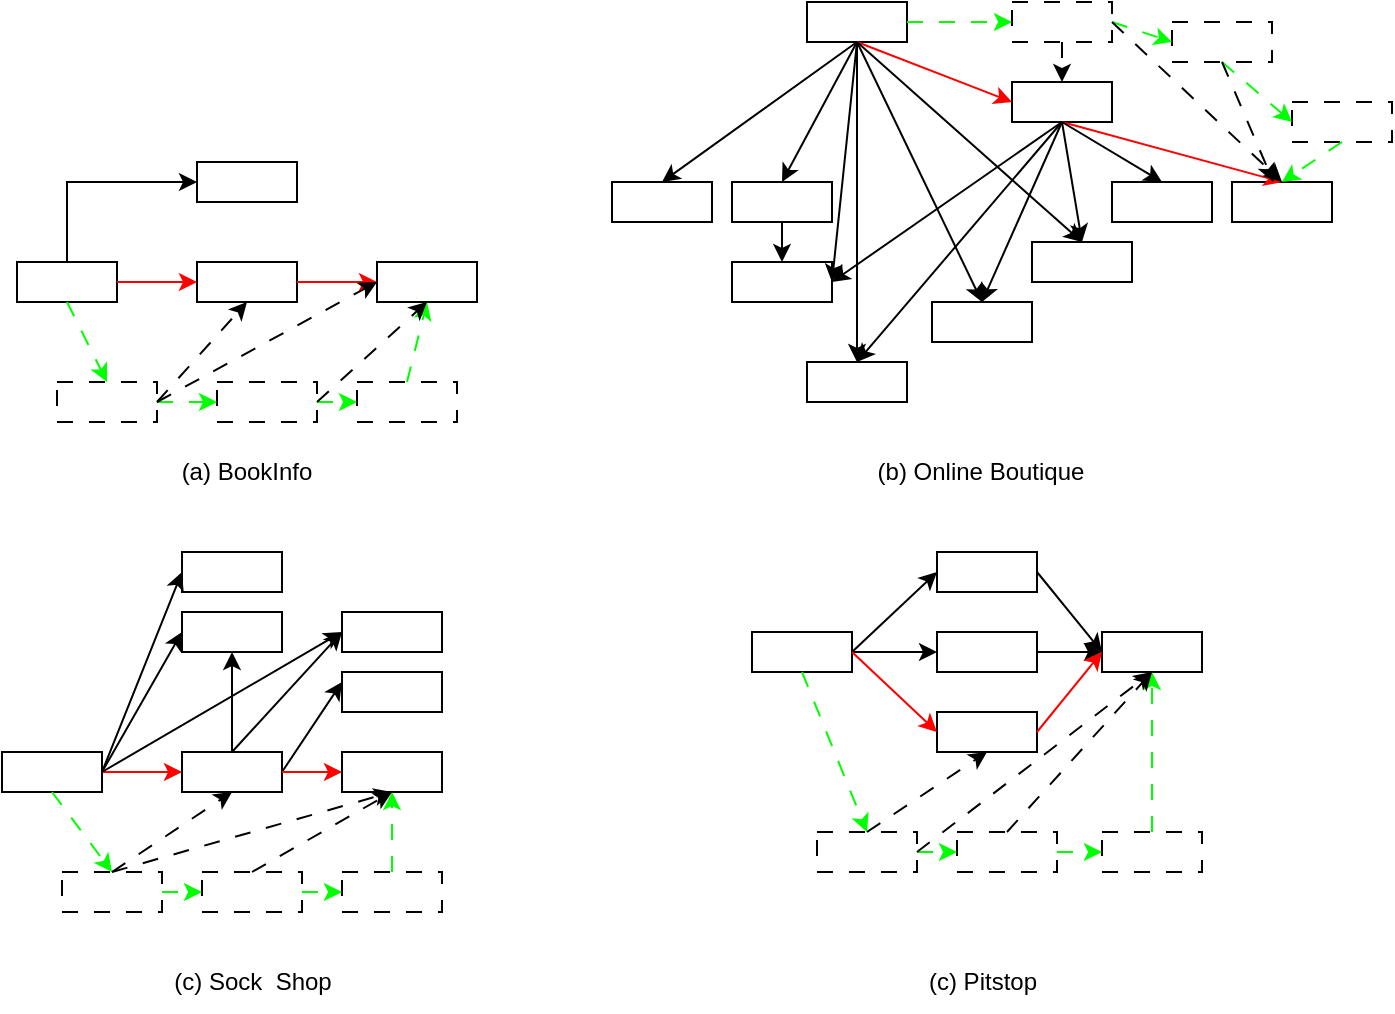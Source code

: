 <mxfile version="28.2.1">
  <diagram name="第 1 页" id="HuWlKfEmvCYeG1ViHDlC">
    <mxGraphModel dx="1426" dy="743" grid="1" gridSize="10" guides="1" tooltips="1" connect="1" arrows="1" fold="1" page="1" pageScale="1" pageWidth="827" pageHeight="1169" math="0" shadow="0">
      <root>
        <mxCell id="0" />
        <mxCell id="1" parent="0" />
        <mxCell id="BCycvucLQnsoWNMiEa99-8" style="edgeStyle=orthogonalEdgeStyle;rounded=0;orthogonalLoop=1;jettySize=auto;html=1;exitX=0.5;exitY=0;exitDx=0;exitDy=0;entryX=0;entryY=0.5;entryDx=0;entryDy=0;" parent="1" source="BCycvucLQnsoWNMiEa99-1" target="BCycvucLQnsoWNMiEa99-3" edge="1">
          <mxGeometry relative="1" as="geometry" />
        </mxCell>
        <mxCell id="BCycvucLQnsoWNMiEa99-1" value="" style="rounded=0;whiteSpace=wrap;html=1;" parent="1" vertex="1">
          <mxGeometry x="82.5" y="155" width="50" height="20" as="geometry" />
        </mxCell>
        <mxCell id="BCycvucLQnsoWNMiEa99-2" value="" style="rounded=0;whiteSpace=wrap;html=1;" parent="1" vertex="1">
          <mxGeometry x="172.5" y="155" width="50" height="20" as="geometry" />
        </mxCell>
        <mxCell id="BCycvucLQnsoWNMiEa99-3" value="" style="rounded=0;whiteSpace=wrap;html=1;" parent="1" vertex="1">
          <mxGeometry x="172.5" y="105" width="50" height="20" as="geometry" />
        </mxCell>
        <mxCell id="BCycvucLQnsoWNMiEa99-4" value="" style="rounded=0;whiteSpace=wrap;html=1;" parent="1" vertex="1">
          <mxGeometry x="262.5" y="155" width="50" height="20" as="geometry" />
        </mxCell>
        <mxCell id="BCycvucLQnsoWNMiEa99-5" value="" style="endArrow=classic;html=1;rounded=0;exitX=1;exitY=0.5;exitDx=0;exitDy=0;entryX=0;entryY=0.5;entryDx=0;entryDy=0;strokeColor=light-dark(#ff0000, #ededed);" parent="1" source="BCycvucLQnsoWNMiEa99-1" target="BCycvucLQnsoWNMiEa99-2" edge="1">
          <mxGeometry width="50" height="50" relative="1" as="geometry">
            <mxPoint x="392.5" y="425" as="sourcePoint" />
            <mxPoint x="442.5" y="375" as="targetPoint" />
          </mxGeometry>
        </mxCell>
        <mxCell id="BCycvucLQnsoWNMiEa99-7" value="" style="endArrow=classic;html=1;rounded=0;exitX=1;exitY=0.5;exitDx=0;exitDy=0;entryX=0;entryY=0.5;entryDx=0;entryDy=0;strokeColor=light-dark(#ff0000, #ededed);" parent="1" source="BCycvucLQnsoWNMiEa99-2" target="BCycvucLQnsoWNMiEa99-4" edge="1">
          <mxGeometry width="50" height="50" relative="1" as="geometry">
            <mxPoint x="312.5" y="305" as="sourcePoint" />
            <mxPoint x="352.5" y="305" as="targetPoint" />
          </mxGeometry>
        </mxCell>
        <mxCell id="BCycvucLQnsoWNMiEa99-9" value="" style="rounded=0;whiteSpace=wrap;html=1;dashed=1;dashPattern=8 8;" parent="1" vertex="1">
          <mxGeometry x="102.5" y="215" width="50" height="20" as="geometry" />
        </mxCell>
        <mxCell id="BCycvucLQnsoWNMiEa99-10" value="" style="rounded=0;whiteSpace=wrap;html=1;dashed=1;dashPattern=8 8;" parent="1" vertex="1">
          <mxGeometry x="182.5" y="215" width="50" height="20" as="geometry" />
        </mxCell>
        <mxCell id="BCycvucLQnsoWNMiEa99-11" value="" style="rounded=0;whiteSpace=wrap;html=1;dashed=1;dashPattern=8 8;" parent="1" vertex="1">
          <mxGeometry x="252.5" y="215" width="50" height="20" as="geometry" />
        </mxCell>
        <mxCell id="BCycvucLQnsoWNMiEa99-12" value="" style="endArrow=classic;html=1;rounded=0;exitX=0.5;exitY=1;exitDx=0;exitDy=0;entryX=0.5;entryY=0;entryDx=0;entryDy=0;dashed=1;dashPattern=8 8;strokeColor=light-dark(#00ff00, #ededed);" parent="1" source="BCycvucLQnsoWNMiEa99-1" target="BCycvucLQnsoWNMiEa99-9" edge="1">
          <mxGeometry width="50" height="50" relative="1" as="geometry">
            <mxPoint x="162.5" y="425" as="sourcePoint" />
            <mxPoint x="212.5" y="375" as="targetPoint" />
          </mxGeometry>
        </mxCell>
        <mxCell id="BCycvucLQnsoWNMiEa99-14" value="" style="endArrow=classic;html=1;rounded=0;exitX=1;exitY=0.5;exitDx=0;exitDy=0;entryX=0;entryY=0.5;entryDx=0;entryDy=0;dashed=1;dashPattern=8 8;strokeColor=light-dark(#00ff00, #ededed);" parent="1" source="BCycvucLQnsoWNMiEa99-9" target="BCycvucLQnsoWNMiEa99-10" edge="1">
          <mxGeometry width="50" height="50" relative="1" as="geometry">
            <mxPoint x="332.5" y="335" as="sourcePoint" />
            <mxPoint x="352.5" y="375" as="targetPoint" />
          </mxGeometry>
        </mxCell>
        <mxCell id="BCycvucLQnsoWNMiEa99-15" value="" style="endArrow=classic;html=1;rounded=0;exitX=1;exitY=0.5;exitDx=0;exitDy=0;entryX=0;entryY=0.5;entryDx=0;entryDy=0;dashed=1;dashPattern=8 8;strokeColor=light-dark(#00ff00, #ededed);" parent="1" source="BCycvucLQnsoWNMiEa99-10" target="BCycvucLQnsoWNMiEa99-11" edge="1">
          <mxGeometry width="50" height="50" relative="1" as="geometry">
            <mxPoint x="342.5" y="285" as="sourcePoint" />
            <mxPoint x="362.5" y="325" as="targetPoint" />
          </mxGeometry>
        </mxCell>
        <mxCell id="BCycvucLQnsoWNMiEa99-16" value="" style="endArrow=classic;html=1;rounded=0;exitX=0.5;exitY=0;exitDx=0;exitDy=0;entryX=0.5;entryY=1;entryDx=0;entryDy=0;dashed=1;dashPattern=8 8;strokeColor=light-dark(#00ff00, #ededed);" parent="1" source="BCycvucLQnsoWNMiEa99-11" target="BCycvucLQnsoWNMiEa99-4" edge="1">
          <mxGeometry width="50" height="50" relative="1" as="geometry">
            <mxPoint x="412.5" y="275" as="sourcePoint" />
            <mxPoint x="432.5" y="315" as="targetPoint" />
          </mxGeometry>
        </mxCell>
        <mxCell id="BCycvucLQnsoWNMiEa99-17" value="" style="endArrow=classic;html=1;rounded=0;exitX=1;exitY=0.5;exitDx=0;exitDy=0;entryX=0.5;entryY=1;entryDx=0;entryDy=0;dashed=1;dashPattern=8 8;" parent="1" source="BCycvucLQnsoWNMiEa99-9" target="BCycvucLQnsoWNMiEa99-2" edge="1">
          <mxGeometry width="50" height="50" relative="1" as="geometry">
            <mxPoint x="212.5" y="455" as="sourcePoint" />
            <mxPoint x="262.5" y="405" as="targetPoint" />
          </mxGeometry>
        </mxCell>
        <mxCell id="BCycvucLQnsoWNMiEa99-18" value="" style="endArrow=classic;html=1;rounded=0;exitX=1;exitY=0.5;exitDx=0;exitDy=0;entryX=0.5;entryY=1;entryDx=0;entryDy=0;dashed=1;dashPattern=8 8;" parent="1" source="BCycvucLQnsoWNMiEa99-10" target="BCycvucLQnsoWNMiEa99-4" edge="1">
          <mxGeometry width="50" height="50" relative="1" as="geometry">
            <mxPoint x="362.5" y="365" as="sourcePoint" />
            <mxPoint x="407.5" y="315" as="targetPoint" />
          </mxGeometry>
        </mxCell>
        <mxCell id="BCycvucLQnsoWNMiEa99-19" value="(a) BookInfo" style="text;html=1;align=center;verticalAlign=middle;whiteSpace=wrap;rounded=0;" parent="1" vertex="1">
          <mxGeometry x="160" y="245" width="75" height="30" as="geometry" />
        </mxCell>
        <mxCell id="BCycvucLQnsoWNMiEa99-38" value="" style="rounded=0;whiteSpace=wrap;html=1;" parent="1" vertex="1">
          <mxGeometry x="477.5" y="25" width="50" height="20" as="geometry" />
        </mxCell>
        <mxCell id="BCycvucLQnsoWNMiEa99-46" value="" style="rounded=0;whiteSpace=wrap;html=1;" parent="1" vertex="1">
          <mxGeometry x="580" y="65" width="50" height="20" as="geometry" />
        </mxCell>
        <mxCell id="BCycvucLQnsoWNMiEa99-47" value="" style="rounded=0;whiteSpace=wrap;html=1;" parent="1" vertex="1">
          <mxGeometry x="380" y="115" width="50" height="20" as="geometry" />
        </mxCell>
        <mxCell id="BCycvucLQnsoWNMiEa99-48" value="" style="rounded=0;whiteSpace=wrap;html=1;" parent="1" vertex="1">
          <mxGeometry x="440" y="115" width="50" height="20" as="geometry" />
        </mxCell>
        <mxCell id="BCycvucLQnsoWNMiEa99-49" value="" style="rounded=0;whiteSpace=wrap;html=1;" parent="1" vertex="1">
          <mxGeometry x="440" y="155" width="50" height="20" as="geometry" />
        </mxCell>
        <mxCell id="BCycvucLQnsoWNMiEa99-50" value="" style="rounded=0;whiteSpace=wrap;html=1;" parent="1" vertex="1">
          <mxGeometry x="477.5" y="205" width="50" height="20" as="geometry" />
        </mxCell>
        <mxCell id="BCycvucLQnsoWNMiEa99-51" value="" style="rounded=0;whiteSpace=wrap;html=1;" parent="1" vertex="1">
          <mxGeometry x="540" y="175" width="50" height="20" as="geometry" />
        </mxCell>
        <mxCell id="BCycvucLQnsoWNMiEa99-52" value="" style="rounded=0;whiteSpace=wrap;html=1;" parent="1" vertex="1">
          <mxGeometry x="590" y="145" width="50" height="20" as="geometry" />
        </mxCell>
        <mxCell id="BCycvucLQnsoWNMiEa99-53" value="" style="rounded=0;whiteSpace=wrap;html=1;" parent="1" vertex="1">
          <mxGeometry x="690" y="115" width="50" height="20" as="geometry" />
        </mxCell>
        <mxCell id="BCycvucLQnsoWNMiEa99-54" value="" style="rounded=0;whiteSpace=wrap;html=1;" parent="1" vertex="1">
          <mxGeometry x="630" y="115" width="50" height="20" as="geometry" />
        </mxCell>
        <mxCell id="BCycvucLQnsoWNMiEa99-55" value="" style="endArrow=classic;html=1;rounded=0;exitX=0.5;exitY=1;exitDx=0;exitDy=0;entryX=0;entryY=0.5;entryDx=0;entryDy=0;strokeColor=light-dark(#ff0000, #ededed);" parent="1" source="BCycvucLQnsoWNMiEa99-38" target="BCycvucLQnsoWNMiEa99-46" edge="1">
          <mxGeometry width="50" height="50" relative="1" as="geometry">
            <mxPoint x="570" y="135" as="sourcePoint" />
            <mxPoint x="620" y="85" as="targetPoint" />
          </mxGeometry>
        </mxCell>
        <mxCell id="BCycvucLQnsoWNMiEa99-56" value="" style="endArrow=classic;html=1;rounded=0;exitX=0.5;exitY=1;exitDx=0;exitDy=0;entryX=0.5;entryY=0;entryDx=0;entryDy=0;" parent="1" source="BCycvucLQnsoWNMiEa99-38" target="BCycvucLQnsoWNMiEa99-47" edge="1">
          <mxGeometry width="50" height="50" relative="1" as="geometry">
            <mxPoint x="670" y="245" as="sourcePoint" />
            <mxPoint x="690" y="245" as="targetPoint" />
          </mxGeometry>
        </mxCell>
        <mxCell id="BCycvucLQnsoWNMiEa99-57" value="" style="endArrow=classic;html=1;rounded=0;exitX=0.5;exitY=1;exitDx=0;exitDy=0;entryX=0.5;entryY=0;entryDx=0;entryDy=0;" parent="1" source="BCycvucLQnsoWNMiEa99-38" target="BCycvucLQnsoWNMiEa99-48" edge="1">
          <mxGeometry width="50" height="50" relative="1" as="geometry">
            <mxPoint x="520" y="255" as="sourcePoint" />
            <mxPoint x="540" y="255" as="targetPoint" />
          </mxGeometry>
        </mxCell>
        <mxCell id="BCycvucLQnsoWNMiEa99-58" value="" style="endArrow=classic;html=1;rounded=0;entryX=0.5;entryY=0;entryDx=0;entryDy=0;exitX=0.5;exitY=1;exitDx=0;exitDy=0;" parent="1" source="BCycvucLQnsoWNMiEa99-38" target="BCycvucLQnsoWNMiEa99-51" edge="1">
          <mxGeometry width="50" height="50" relative="1" as="geometry">
            <mxPoint x="530" y="85" as="sourcePoint" />
            <mxPoint x="690" y="255" as="targetPoint" />
          </mxGeometry>
        </mxCell>
        <mxCell id="BCycvucLQnsoWNMiEa99-59" value="" style="endArrow=classic;html=1;rounded=0;exitX=0.5;exitY=1;exitDx=0;exitDy=0;entryX=0.5;entryY=0;entryDx=0;entryDy=0;" parent="1" source="BCycvucLQnsoWNMiEa99-38" target="BCycvucLQnsoWNMiEa99-52" edge="1">
          <mxGeometry width="50" height="50" relative="1" as="geometry">
            <mxPoint x="660" y="285" as="sourcePoint" />
            <mxPoint x="680" y="285" as="targetPoint" />
          </mxGeometry>
        </mxCell>
        <mxCell id="BCycvucLQnsoWNMiEa99-60" value="" style="endArrow=classic;html=1;rounded=0;exitX=0.5;exitY=1;exitDx=0;exitDy=0;entryX=1;entryY=0.5;entryDx=0;entryDy=0;" parent="1" source="BCycvucLQnsoWNMiEa99-38" target="BCycvucLQnsoWNMiEa99-49" edge="1">
          <mxGeometry width="50" height="50" relative="1" as="geometry">
            <mxPoint x="750" y="265" as="sourcePoint" />
            <mxPoint x="770" y="265" as="targetPoint" />
          </mxGeometry>
        </mxCell>
        <mxCell id="BCycvucLQnsoWNMiEa99-61" value="" style="endArrow=classic;html=1;rounded=0;exitX=0.5;exitY=1;exitDx=0;exitDy=0;entryX=0.5;entryY=0;entryDx=0;entryDy=0;" parent="1" source="BCycvucLQnsoWNMiEa99-38" target="BCycvucLQnsoWNMiEa99-50" edge="1">
          <mxGeometry width="50" height="50" relative="1" as="geometry">
            <mxPoint x="700" y="265" as="sourcePoint" />
            <mxPoint x="720" y="265" as="targetPoint" />
          </mxGeometry>
        </mxCell>
        <mxCell id="BCycvucLQnsoWNMiEa99-62" value="" style="endArrow=classic;html=1;rounded=0;exitX=0.5;exitY=1;exitDx=0;exitDy=0;entryX=0.5;entryY=0;entryDx=0;entryDy=0;" parent="1" source="BCycvucLQnsoWNMiEa99-48" target="BCycvucLQnsoWNMiEa99-49" edge="1">
          <mxGeometry width="50" height="50" relative="1" as="geometry">
            <mxPoint x="710" y="295" as="sourcePoint" />
            <mxPoint x="730" y="295" as="targetPoint" />
          </mxGeometry>
        </mxCell>
        <mxCell id="BCycvucLQnsoWNMiEa99-63" value="" style="endArrow=classic;html=1;rounded=0;exitX=0.5;exitY=1;exitDx=0;exitDy=0;entryX=1;entryY=0.5;entryDx=0;entryDy=0;" parent="1" source="BCycvucLQnsoWNMiEa99-46" target="BCycvucLQnsoWNMiEa99-49" edge="1">
          <mxGeometry width="50" height="50" relative="1" as="geometry">
            <mxPoint x="680" y="245" as="sourcePoint" />
            <mxPoint x="700" y="245" as="targetPoint" />
          </mxGeometry>
        </mxCell>
        <mxCell id="BCycvucLQnsoWNMiEa99-64" value="" style="endArrow=classic;html=1;rounded=0;exitX=0.5;exitY=1;exitDx=0;exitDy=0;entryX=0.5;entryY=0;entryDx=0;entryDy=0;" parent="1" source="BCycvucLQnsoWNMiEa99-46" target="BCycvucLQnsoWNMiEa99-50" edge="1">
          <mxGeometry width="50" height="50" relative="1" as="geometry">
            <mxPoint x="650" y="245" as="sourcePoint" />
            <mxPoint x="670" y="245" as="targetPoint" />
          </mxGeometry>
        </mxCell>
        <mxCell id="BCycvucLQnsoWNMiEa99-65" value="" style="endArrow=classic;html=1;rounded=0;exitX=0.5;exitY=1;exitDx=0;exitDy=0;entryX=0.5;entryY=0;entryDx=0;entryDy=0;" parent="1" source="BCycvucLQnsoWNMiEa99-46" target="BCycvucLQnsoWNMiEa99-51" edge="1">
          <mxGeometry width="50" height="50" relative="1" as="geometry">
            <mxPoint x="620" y="245" as="sourcePoint" />
            <mxPoint x="640" y="245" as="targetPoint" />
          </mxGeometry>
        </mxCell>
        <mxCell id="BCycvucLQnsoWNMiEa99-66" value="" style="endArrow=classic;html=1;rounded=0;exitX=0.5;exitY=1;exitDx=0;exitDy=0;entryX=0.5;entryY=0;entryDx=0;entryDy=0;" parent="1" source="BCycvucLQnsoWNMiEa99-46" target="BCycvucLQnsoWNMiEa99-52" edge="1">
          <mxGeometry width="50" height="50" relative="1" as="geometry">
            <mxPoint x="670" y="265" as="sourcePoint" />
            <mxPoint x="690" y="265" as="targetPoint" />
          </mxGeometry>
        </mxCell>
        <mxCell id="BCycvucLQnsoWNMiEa99-67" value="" style="endArrow=classic;html=1;rounded=0;exitX=0.5;exitY=1;exitDx=0;exitDy=0;entryX=0.5;entryY=0;entryDx=0;entryDy=0;strokeColor=light-dark(#ff0000, #ededed);" parent="1" source="BCycvucLQnsoWNMiEa99-46" target="BCycvucLQnsoWNMiEa99-53" edge="1">
          <mxGeometry width="50" height="50" relative="1" as="geometry">
            <mxPoint x="660" y="265" as="sourcePoint" />
            <mxPoint x="680" y="265" as="targetPoint" />
          </mxGeometry>
        </mxCell>
        <mxCell id="BCycvucLQnsoWNMiEa99-68" value="" style="endArrow=classic;html=1;rounded=0;exitX=0.5;exitY=1;exitDx=0;exitDy=0;entryX=0.5;entryY=0;entryDx=0;entryDy=0;" parent="1" source="BCycvucLQnsoWNMiEa99-46" target="BCycvucLQnsoWNMiEa99-54" edge="1">
          <mxGeometry width="50" height="50" relative="1" as="geometry">
            <mxPoint x="760" y="265" as="sourcePoint" />
            <mxPoint x="780" y="265" as="targetPoint" />
          </mxGeometry>
        </mxCell>
        <mxCell id="BCycvucLQnsoWNMiEa99-71" value="" style="rounded=0;whiteSpace=wrap;html=1;dashed=1;dashPattern=8 8;" parent="1" vertex="1">
          <mxGeometry x="580" y="25" width="50" height="20" as="geometry" />
        </mxCell>
        <mxCell id="BCycvucLQnsoWNMiEa99-72" value="" style="rounded=0;whiteSpace=wrap;html=1;dashed=1;dashPattern=8 8;" parent="1" vertex="1">
          <mxGeometry x="660" y="35" width="50" height="20" as="geometry" />
        </mxCell>
        <mxCell id="BCycvucLQnsoWNMiEa99-73" value="" style="rounded=0;whiteSpace=wrap;html=1;dashed=1;dashPattern=8 8;" parent="1" vertex="1">
          <mxGeometry x="720" y="75" width="50" height="20" as="geometry" />
        </mxCell>
        <mxCell id="BCycvucLQnsoWNMiEa99-77" value="" style="endArrow=classic;html=1;rounded=0;exitX=1;exitY=0.5;exitDx=0;exitDy=0;entryX=0;entryY=0.5;entryDx=0;entryDy=0;dashed=1;dashPattern=8 8;strokeColor=light-dark(#00ff00, #ededed);" parent="1" source="BCycvucLQnsoWNMiEa99-38" target="BCycvucLQnsoWNMiEa99-71" edge="1">
          <mxGeometry width="50" height="50" relative="1" as="geometry">
            <mxPoint x="610" y="295" as="sourcePoint" />
            <mxPoint x="630" y="335" as="targetPoint" />
          </mxGeometry>
        </mxCell>
        <mxCell id="BCycvucLQnsoWNMiEa99-78" value="" style="endArrow=classic;html=1;rounded=0;exitX=1;exitY=0.5;exitDx=0;exitDy=0;entryX=0;entryY=0.5;entryDx=0;entryDy=0;dashed=1;dashPattern=8 8;strokeColor=light-dark(#00ff00, #ededed);" parent="1" source="BCycvucLQnsoWNMiEa99-71" target="BCycvucLQnsoWNMiEa99-72" edge="1">
          <mxGeometry width="50" height="50" relative="1" as="geometry">
            <mxPoint x="740" y="285" as="sourcePoint" />
            <mxPoint x="760" y="325" as="targetPoint" />
          </mxGeometry>
        </mxCell>
        <mxCell id="BCycvucLQnsoWNMiEa99-79" value="" style="endArrow=classic;html=1;rounded=0;exitX=0.5;exitY=1;exitDx=0;exitDy=0;entryX=0;entryY=0.5;entryDx=0;entryDy=0;dashed=1;dashPattern=8 8;strokeColor=light-dark(#00ff00, #ededed);" parent="1" source="BCycvucLQnsoWNMiEa99-72" target="BCycvucLQnsoWNMiEa99-73" edge="1">
          <mxGeometry width="50" height="50" relative="1" as="geometry">
            <mxPoint x="720" y="305" as="sourcePoint" />
            <mxPoint x="740" y="345" as="targetPoint" />
          </mxGeometry>
        </mxCell>
        <mxCell id="BCycvucLQnsoWNMiEa99-81" value="" style="endArrow=classic;html=1;rounded=0;exitX=0.5;exitY=1;exitDx=0;exitDy=0;entryX=0.5;entryY=0;entryDx=0;entryDy=0;dashed=1;dashPattern=8 8;strokeColor=light-dark(#00ff00, #ededed);" parent="1" source="BCycvucLQnsoWNMiEa99-73" target="BCycvucLQnsoWNMiEa99-53" edge="1">
          <mxGeometry width="50" height="50" relative="1" as="geometry">
            <mxPoint x="750" y="175" as="sourcePoint" />
            <mxPoint x="770" y="215" as="targetPoint" />
          </mxGeometry>
        </mxCell>
        <mxCell id="BCycvucLQnsoWNMiEa99-82" value="" style="endArrow=classic;html=1;rounded=0;exitX=0.5;exitY=1;exitDx=0;exitDy=0;entryX=0.5;entryY=0;entryDx=0;entryDy=0;dashed=1;dashPattern=8 8;" parent="1" source="BCycvucLQnsoWNMiEa99-71" target="BCycvucLQnsoWNMiEa99-46" edge="1">
          <mxGeometry width="50" height="50" relative="1" as="geometry">
            <mxPoint x="650" y="435" as="sourcePoint" />
            <mxPoint x="695" y="385" as="targetPoint" />
          </mxGeometry>
        </mxCell>
        <mxCell id="BCycvucLQnsoWNMiEa99-83" value="" style="endArrow=classic;html=1;rounded=0;exitX=0.5;exitY=1;exitDx=0;exitDy=0;dashed=1;dashPattern=8 8;" parent="1" source="BCycvucLQnsoWNMiEa99-72" target="BCycvucLQnsoWNMiEa99-53" edge="1">
          <mxGeometry width="50" height="50" relative="1" as="geometry">
            <mxPoint x="660" y="385" as="sourcePoint" />
            <mxPoint x="705" y="335" as="targetPoint" />
          </mxGeometry>
        </mxCell>
        <mxCell id="BCycvucLQnsoWNMiEa99-84" value="" style="endArrow=classic;html=1;rounded=0;exitX=1;exitY=0.5;exitDx=0;exitDy=0;dashed=1;dashPattern=8 8;" parent="1" source="BCycvucLQnsoWNMiEa99-9" edge="1">
          <mxGeometry width="50" height="50" relative="1" as="geometry">
            <mxPoint x="272.5" y="615" as="sourcePoint" />
            <mxPoint x="262.5" y="165" as="targetPoint" />
          </mxGeometry>
        </mxCell>
        <mxCell id="BCycvucLQnsoWNMiEa99-85" value="" style="endArrow=classic;html=1;rounded=0;exitX=1;exitY=0.5;exitDx=0;exitDy=0;entryX=0.5;entryY=0;entryDx=0;entryDy=0;dashed=1;dashPattern=8 8;" parent="1" source="BCycvucLQnsoWNMiEa99-71" target="BCycvucLQnsoWNMiEa99-53" edge="1">
          <mxGeometry width="50" height="50" relative="1" as="geometry">
            <mxPoint x="670" y="275" as="sourcePoint" />
            <mxPoint x="715" y="225" as="targetPoint" />
          </mxGeometry>
        </mxCell>
        <mxCell id="BCycvucLQnsoWNMiEa99-86" value="(b) Online Boutique" style="text;html=1;align=center;verticalAlign=middle;whiteSpace=wrap;rounded=0;" parent="1" vertex="1">
          <mxGeometry x="497.5" y="245" width="132.5" height="30" as="geometry" />
        </mxCell>
        <mxCell id="BCycvucLQnsoWNMiEa99-87" value="" style="rounded=0;whiteSpace=wrap;html=1;" parent="1" vertex="1">
          <mxGeometry x="75" y="400" width="50" height="20" as="geometry" />
        </mxCell>
        <mxCell id="BCycvucLQnsoWNMiEa99-88" value="" style="rounded=0;whiteSpace=wrap;html=1;" parent="1" vertex="1">
          <mxGeometry x="165" y="300" width="50" height="20" as="geometry" />
        </mxCell>
        <mxCell id="BCycvucLQnsoWNMiEa99-89" value="" style="rounded=0;whiteSpace=wrap;html=1;" parent="1" vertex="1">
          <mxGeometry x="165" y="400" width="50" height="20" as="geometry" />
        </mxCell>
        <mxCell id="BCycvucLQnsoWNMiEa99-90" value="" style="rounded=0;whiteSpace=wrap;html=1;" parent="1" vertex="1">
          <mxGeometry x="165" y="330" width="50" height="20" as="geometry" />
        </mxCell>
        <mxCell id="BCycvucLQnsoWNMiEa99-91" value="" style="rounded=0;whiteSpace=wrap;html=1;" parent="1" vertex="1">
          <mxGeometry x="245" y="330" width="50" height="20" as="geometry" />
        </mxCell>
        <mxCell id="BCycvucLQnsoWNMiEa99-92" value="" style="rounded=0;whiteSpace=wrap;html=1;" parent="1" vertex="1">
          <mxGeometry x="245" y="360" width="50" height="20" as="geometry" />
        </mxCell>
        <mxCell id="BCycvucLQnsoWNMiEa99-93" value="" style="rounded=0;whiteSpace=wrap;html=1;" parent="1" vertex="1">
          <mxGeometry x="245" y="400" width="50" height="20" as="geometry" />
        </mxCell>
        <mxCell id="BCycvucLQnsoWNMiEa99-94" value="" style="rounded=0;whiteSpace=wrap;html=1;dashed=1;dashPattern=8 8;" parent="1" vertex="1">
          <mxGeometry x="105" y="460" width="50" height="20" as="geometry" />
        </mxCell>
        <mxCell id="BCycvucLQnsoWNMiEa99-95" value="" style="rounded=0;whiteSpace=wrap;html=1;dashed=1;dashPattern=8 8;" parent="1" vertex="1">
          <mxGeometry x="175" y="460" width="50" height="20" as="geometry" />
        </mxCell>
        <mxCell id="BCycvucLQnsoWNMiEa99-96" value="" style="rounded=0;whiteSpace=wrap;html=1;dashed=1;dashPattern=8 8;" parent="1" vertex="1">
          <mxGeometry x="245" y="460" width="50" height="20" as="geometry" />
        </mxCell>
        <mxCell id="BCycvucLQnsoWNMiEa99-97" value="" style="endArrow=classic;html=1;rounded=0;exitX=1;exitY=0.5;exitDx=0;exitDy=0;entryX=0;entryY=0.5;entryDx=0;entryDy=0;" parent="1" source="BCycvucLQnsoWNMiEa99-87" target="BCycvucLQnsoWNMiEa99-88" edge="1">
          <mxGeometry width="50" height="50" relative="1" as="geometry">
            <mxPoint x="753" y="280" as="sourcePoint" />
            <mxPoint x="655" y="350" as="targetPoint" />
          </mxGeometry>
        </mxCell>
        <mxCell id="BCycvucLQnsoWNMiEa99-98" value="" style="endArrow=classic;html=1;rounded=0;exitX=1;exitY=0.5;exitDx=0;exitDy=0;entryX=0;entryY=0.5;entryDx=0;entryDy=0;" parent="1" source="BCycvucLQnsoWNMiEa99-87" target="BCycvucLQnsoWNMiEa99-90" edge="1">
          <mxGeometry width="50" height="50" relative="1" as="geometry">
            <mxPoint x="553" y="430" as="sourcePoint" />
            <mxPoint x="455" y="500" as="targetPoint" />
          </mxGeometry>
        </mxCell>
        <mxCell id="BCycvucLQnsoWNMiEa99-99" value="" style="endArrow=classic;html=1;rounded=0;exitX=1;exitY=0.5;exitDx=0;exitDy=0;entryX=0;entryY=0.5;entryDx=0;entryDy=0;strokeColor=light-dark(#ff0000, #ededed);" parent="1" source="BCycvucLQnsoWNMiEa99-87" target="BCycvucLQnsoWNMiEa99-89" edge="1">
          <mxGeometry width="50" height="50" relative="1" as="geometry">
            <mxPoint x="415" y="495" as="sourcePoint" />
            <mxPoint x="455" y="420" as="targetPoint" />
          </mxGeometry>
        </mxCell>
        <mxCell id="BCycvucLQnsoWNMiEa99-100" value="" style="endArrow=classic;html=1;rounded=0;exitX=1;exitY=0.5;exitDx=0;exitDy=0;entryX=0;entryY=0.5;entryDx=0;entryDy=0;" parent="1" source="BCycvucLQnsoWNMiEa99-87" target="BCycvucLQnsoWNMiEa99-91" edge="1">
          <mxGeometry width="50" height="50" relative="1" as="geometry">
            <mxPoint x="395" y="555" as="sourcePoint" />
            <mxPoint x="435" y="480" as="targetPoint" />
          </mxGeometry>
        </mxCell>
        <mxCell id="BCycvucLQnsoWNMiEa99-101" value="" style="endArrow=classic;html=1;rounded=0;exitX=0.5;exitY=0;exitDx=0;exitDy=0;entryX=0.5;entryY=1;entryDx=0;entryDy=0;" parent="1" source="BCycvucLQnsoWNMiEa99-89" target="BCycvucLQnsoWNMiEa99-90" edge="1">
          <mxGeometry width="50" height="50" relative="1" as="geometry">
            <mxPoint x="405" y="515" as="sourcePoint" />
            <mxPoint x="445" y="440" as="targetPoint" />
          </mxGeometry>
        </mxCell>
        <mxCell id="BCycvucLQnsoWNMiEa99-102" value="" style="endArrow=classic;html=1;rounded=0;exitX=0.5;exitY=0;exitDx=0;exitDy=0;entryX=0;entryY=0.5;entryDx=0;entryDy=0;" parent="1" source="BCycvucLQnsoWNMiEa99-89" target="BCycvucLQnsoWNMiEa99-91" edge="1">
          <mxGeometry width="50" height="50" relative="1" as="geometry">
            <mxPoint x="515" y="405" as="sourcePoint" />
            <mxPoint x="555" y="330" as="targetPoint" />
          </mxGeometry>
        </mxCell>
        <mxCell id="BCycvucLQnsoWNMiEa99-103" value="" style="endArrow=classic;html=1;rounded=0;exitX=1;exitY=0.5;exitDx=0;exitDy=0;entryX=0;entryY=0.25;entryDx=0;entryDy=0;" parent="1" source="BCycvucLQnsoWNMiEa99-89" target="BCycvucLQnsoWNMiEa99-92" edge="1">
          <mxGeometry width="50" height="50" relative="1" as="geometry">
            <mxPoint x="495" y="375" as="sourcePoint" />
            <mxPoint x="535" y="300" as="targetPoint" />
          </mxGeometry>
        </mxCell>
        <mxCell id="BCycvucLQnsoWNMiEa99-104" value="" style="endArrow=classic;html=1;rounded=0;exitX=1;exitY=0.5;exitDx=0;exitDy=0;entryX=0;entryY=0.5;entryDx=0;entryDy=0;strokeColor=light-dark(#ff0000, #ededed);" parent="1" source="BCycvucLQnsoWNMiEa99-89" target="BCycvucLQnsoWNMiEa99-93" edge="1">
          <mxGeometry width="50" height="50" relative="1" as="geometry">
            <mxPoint x="595" y="435" as="sourcePoint" />
            <mxPoint x="635" y="360" as="targetPoint" />
          </mxGeometry>
        </mxCell>
        <mxCell id="BCycvucLQnsoWNMiEa99-105" value="" style="endArrow=classic;html=1;rounded=0;exitX=0.5;exitY=1;exitDx=0;exitDy=0;entryX=0.5;entryY=0;entryDx=0;entryDy=0;dashed=1;dashPattern=8 8;strokeColor=light-dark(#00ff00, #ededed);" parent="1" source="BCycvucLQnsoWNMiEa99-87" target="BCycvucLQnsoWNMiEa99-94" edge="1">
          <mxGeometry width="50" height="50" relative="1" as="geometry">
            <mxPoint x="475" y="380" as="sourcePoint" />
            <mxPoint x="527" y="380" as="targetPoint" />
          </mxGeometry>
        </mxCell>
        <mxCell id="BCycvucLQnsoWNMiEa99-106" value="" style="endArrow=classic;html=1;rounded=0;exitX=1;exitY=0.5;exitDx=0;exitDy=0;entryX=0;entryY=0.5;entryDx=0;entryDy=0;dashed=1;dashPattern=8 8;strokeColor=light-dark(#00ff00, #ededed);" parent="1" source="BCycvucLQnsoWNMiEa99-94" target="BCycvucLQnsoWNMiEa99-95" edge="1">
          <mxGeometry width="50" height="50" relative="1" as="geometry">
            <mxPoint x="545" y="480" as="sourcePoint" />
            <mxPoint x="597" y="480" as="targetPoint" />
          </mxGeometry>
        </mxCell>
        <mxCell id="BCycvucLQnsoWNMiEa99-107" value="" style="endArrow=classic;html=1;rounded=0;exitX=1;exitY=0.5;exitDx=0;exitDy=0;entryX=0;entryY=0.5;entryDx=0;entryDy=0;dashed=1;dashPattern=8 8;strokeColor=light-dark(#00ff00, #ededed);" parent="1" source="BCycvucLQnsoWNMiEa99-95" target="BCycvucLQnsoWNMiEa99-96" edge="1">
          <mxGeometry width="50" height="50" relative="1" as="geometry">
            <mxPoint x="485" y="530" as="sourcePoint" />
            <mxPoint x="537" y="530" as="targetPoint" />
          </mxGeometry>
        </mxCell>
        <mxCell id="BCycvucLQnsoWNMiEa99-109" value="" style="endArrow=classic;html=1;rounded=0;exitX=0.5;exitY=0;exitDx=0;exitDy=0;entryX=0.5;entryY=1;entryDx=0;entryDy=0;dashed=1;dashPattern=8 8;strokeColor=light-dark(#00ff00, #ededed);" parent="1" source="BCycvucLQnsoWNMiEa99-96" target="BCycvucLQnsoWNMiEa99-93" edge="1">
          <mxGeometry width="50" height="50" relative="1" as="geometry">
            <mxPoint x="465" y="460" as="sourcePoint" />
            <mxPoint x="517" y="460" as="targetPoint" />
          </mxGeometry>
        </mxCell>
        <mxCell id="BCycvucLQnsoWNMiEa99-110" value="" style="endArrow=classic;html=1;rounded=0;exitX=0.5;exitY=0;exitDx=0;exitDy=0;entryX=0.5;entryY=1;entryDx=0;entryDy=0;dashed=1;dashPattern=8 8;" parent="1" source="BCycvucLQnsoWNMiEa99-94" target="BCycvucLQnsoWNMiEa99-89" edge="1">
          <mxGeometry width="50" height="50" relative="1" as="geometry">
            <mxPoint x="465" y="390" as="sourcePoint" />
            <mxPoint x="510" y="340" as="targetPoint" />
          </mxGeometry>
        </mxCell>
        <mxCell id="BCycvucLQnsoWNMiEa99-111" value="" style="endArrow=classic;html=1;rounded=0;exitX=0.5;exitY=0;exitDx=0;exitDy=0;entryX=0.5;entryY=1;entryDx=0;entryDy=0;dashed=1;dashPattern=8 8;" parent="1" source="BCycvucLQnsoWNMiEa99-94" target="BCycvucLQnsoWNMiEa99-93" edge="1">
          <mxGeometry width="50" height="50" relative="1" as="geometry">
            <mxPoint x="535" y="460" as="sourcePoint" />
            <mxPoint x="580" y="410" as="targetPoint" />
          </mxGeometry>
        </mxCell>
        <mxCell id="BCycvucLQnsoWNMiEa99-113" value="" style="endArrow=classic;html=1;rounded=0;exitX=0.5;exitY=0;exitDx=0;exitDy=0;entryX=0.5;entryY=1;entryDx=0;entryDy=0;dashed=1;dashPattern=8 8;" parent="1" source="BCycvucLQnsoWNMiEa99-95" target="BCycvucLQnsoWNMiEa99-93" edge="1">
          <mxGeometry width="50" height="50" relative="1" as="geometry">
            <mxPoint x="525" y="490" as="sourcePoint" />
            <mxPoint x="665" y="400" as="targetPoint" />
          </mxGeometry>
        </mxCell>
        <mxCell id="BCycvucLQnsoWNMiEa99-114" value="(c) Sock&amp;nbsp; Shop" style="text;html=1;align=center;verticalAlign=middle;whiteSpace=wrap;rounded=0;" parent="1" vertex="1">
          <mxGeometry x="157.5" y="500" width="85" height="30" as="geometry" />
        </mxCell>
        <mxCell id="BCycvucLQnsoWNMiEa99-115" value="" style="rounded=0;whiteSpace=wrap;html=1;" parent="1" vertex="1">
          <mxGeometry x="450" y="340" width="50" height="20" as="geometry" />
        </mxCell>
        <mxCell id="BCycvucLQnsoWNMiEa99-116" value="" style="rounded=0;whiteSpace=wrap;html=1;" parent="1" vertex="1">
          <mxGeometry x="542.5" y="340" width="50" height="20" as="geometry" />
        </mxCell>
        <mxCell id="BCycvucLQnsoWNMiEa99-117" value="" style="rounded=0;whiteSpace=wrap;html=1;" parent="1" vertex="1">
          <mxGeometry x="542.5" y="300" width="50" height="20" as="geometry" />
        </mxCell>
        <mxCell id="BCycvucLQnsoWNMiEa99-118" value="" style="rounded=0;whiteSpace=wrap;html=1;" parent="1" vertex="1">
          <mxGeometry x="542.5" y="380" width="50" height="20" as="geometry" />
        </mxCell>
        <mxCell id="BCycvucLQnsoWNMiEa99-119" value="" style="rounded=0;whiteSpace=wrap;html=1;" parent="1" vertex="1">
          <mxGeometry x="625" y="340" width="50" height="20" as="geometry" />
        </mxCell>
        <mxCell id="BCycvucLQnsoWNMiEa99-120" value="" style="rounded=0;whiteSpace=wrap;html=1;dashed=1;dashPattern=8 8;" parent="1" vertex="1">
          <mxGeometry x="482.5" y="440" width="50" height="20" as="geometry" />
        </mxCell>
        <mxCell id="BCycvucLQnsoWNMiEa99-121" value="" style="rounded=0;whiteSpace=wrap;html=1;dashed=1;dashPattern=8 8;" parent="1" vertex="1">
          <mxGeometry x="552.5" y="440" width="50" height="20" as="geometry" />
        </mxCell>
        <mxCell id="BCycvucLQnsoWNMiEa99-122" value="" style="rounded=0;whiteSpace=wrap;html=1;dashed=1;dashPattern=8 8;" parent="1" vertex="1">
          <mxGeometry x="625" y="440" width="50" height="20" as="geometry" />
        </mxCell>
        <mxCell id="BCycvucLQnsoWNMiEa99-123" value="" style="endArrow=classic;html=1;rounded=0;exitX=1;exitY=0.5;exitDx=0;exitDy=0;entryX=0;entryY=0.5;entryDx=0;entryDy=0;" parent="1" source="BCycvucLQnsoWNMiEa99-115" target="BCycvucLQnsoWNMiEa99-117" edge="1">
          <mxGeometry width="50" height="50" relative="1" as="geometry">
            <mxPoint x="822.5" y="330" as="sourcePoint" />
            <mxPoint x="862.5" y="230" as="targetPoint" />
          </mxGeometry>
        </mxCell>
        <mxCell id="BCycvucLQnsoWNMiEa99-124" value="" style="endArrow=classic;html=1;rounded=0;exitX=1;exitY=0.5;exitDx=0;exitDy=0;entryX=0;entryY=0.5;entryDx=0;entryDy=0;" parent="1" source="BCycvucLQnsoWNMiEa99-115" target="BCycvucLQnsoWNMiEa99-116" edge="1">
          <mxGeometry width="50" height="50" relative="1" as="geometry">
            <mxPoint x="632.5" y="410" as="sourcePoint" />
            <mxPoint x="672.5" y="310" as="targetPoint" />
          </mxGeometry>
        </mxCell>
        <mxCell id="BCycvucLQnsoWNMiEa99-125" value="" style="endArrow=classic;html=1;rounded=0;exitX=1;exitY=0.5;exitDx=0;exitDy=0;entryX=0;entryY=0.5;entryDx=0;entryDy=0;strokeColor=light-dark(#ff0000, #ededed);" parent="1" source="BCycvucLQnsoWNMiEa99-115" target="BCycvucLQnsoWNMiEa99-118" edge="1">
          <mxGeometry width="50" height="50" relative="1" as="geometry">
            <mxPoint x="912.5" y="360" as="sourcePoint" />
            <mxPoint x="952.5" y="260" as="targetPoint" />
          </mxGeometry>
        </mxCell>
        <mxCell id="BCycvucLQnsoWNMiEa99-126" value="" style="endArrow=classic;html=1;rounded=0;exitX=1;exitY=0.5;exitDx=0;exitDy=0;entryX=0;entryY=0.5;entryDx=0;entryDy=0;" parent="1" source="BCycvucLQnsoWNMiEa99-117" target="BCycvucLQnsoWNMiEa99-119" edge="1">
          <mxGeometry width="50" height="50" relative="1" as="geometry">
            <mxPoint x="892.5" y="420" as="sourcePoint" />
            <mxPoint x="932.5" y="320" as="targetPoint" />
          </mxGeometry>
        </mxCell>
        <mxCell id="BCycvucLQnsoWNMiEa99-127" value="" style="endArrow=classic;html=1;rounded=0;exitX=1;exitY=0.5;exitDx=0;exitDy=0;entryX=0;entryY=0.5;entryDx=0;entryDy=0;" parent="1" source="BCycvucLQnsoWNMiEa99-116" target="BCycvucLQnsoWNMiEa99-119" edge="1">
          <mxGeometry width="50" height="50" relative="1" as="geometry">
            <mxPoint x="842.5" y="450" as="sourcePoint" />
            <mxPoint x="882.5" y="350" as="targetPoint" />
          </mxGeometry>
        </mxCell>
        <mxCell id="BCycvucLQnsoWNMiEa99-128" value="" style="endArrow=classic;html=1;rounded=0;exitX=1;exitY=0.5;exitDx=0;exitDy=0;entryX=0;entryY=0.5;entryDx=0;entryDy=0;strokeColor=light-dark(#ff0000, #ededed);" parent="1" source="BCycvucLQnsoWNMiEa99-118" target="BCycvucLQnsoWNMiEa99-119" edge="1">
          <mxGeometry width="50" height="50" relative="1" as="geometry">
            <mxPoint x="812.5" y="430" as="sourcePoint" />
            <mxPoint x="852.5" y="330" as="targetPoint" />
          </mxGeometry>
        </mxCell>
        <mxCell id="BCycvucLQnsoWNMiEa99-129" value="" style="endArrow=classic;html=1;rounded=0;exitX=0.5;exitY=1;exitDx=0;exitDy=0;entryX=0.5;entryY=0;entryDx=0;entryDy=0;dashed=1;dashPattern=8 8;strokeColor=light-dark(#00ff00, #ededed);" parent="1" source="BCycvucLQnsoWNMiEa99-115" target="BCycvucLQnsoWNMiEa99-120" edge="1">
          <mxGeometry width="50" height="50" relative="1" as="geometry">
            <mxPoint x="892.5" y="180" as="sourcePoint" />
            <mxPoint x="922.5" y="220" as="targetPoint" />
          </mxGeometry>
        </mxCell>
        <mxCell id="BCycvucLQnsoWNMiEa99-130" value="" style="endArrow=classic;html=1;rounded=0;exitX=1;exitY=0.5;exitDx=0;exitDy=0;entryX=0;entryY=0.5;entryDx=0;entryDy=0;dashed=1;dashPattern=8 8;strokeColor=light-dark(#00ff00, #ededed);" parent="1" source="BCycvucLQnsoWNMiEa99-120" target="BCycvucLQnsoWNMiEa99-121" edge="1">
          <mxGeometry width="50" height="50" relative="1" as="geometry">
            <mxPoint x="962.5" y="260" as="sourcePoint" />
            <mxPoint x="992.5" y="300" as="targetPoint" />
          </mxGeometry>
        </mxCell>
        <mxCell id="BCycvucLQnsoWNMiEa99-131" value="" style="endArrow=classic;html=1;rounded=0;exitX=1;exitY=0.5;exitDx=0;exitDy=0;entryX=0;entryY=0.5;entryDx=0;entryDy=0;dashed=1;dashPattern=8 8;strokeColor=light-dark(#00ff00, #ededed);" parent="1" source="BCycvucLQnsoWNMiEa99-121" target="BCycvucLQnsoWNMiEa99-122" edge="1">
          <mxGeometry width="50" height="50" relative="1" as="geometry">
            <mxPoint x="812.5" y="310" as="sourcePoint" />
            <mxPoint x="842.5" y="350" as="targetPoint" />
          </mxGeometry>
        </mxCell>
        <mxCell id="BCycvucLQnsoWNMiEa99-132" value="" style="endArrow=classic;html=1;rounded=0;exitX=0.5;exitY=0;exitDx=0;exitDy=0;entryX=0.5;entryY=1;entryDx=0;entryDy=0;dashed=1;dashPattern=8 8;strokeColor=light-dark(#00ff00, #ededed);" parent="1" source="BCycvucLQnsoWNMiEa99-122" target="BCycvucLQnsoWNMiEa99-119" edge="1">
          <mxGeometry width="50" height="50" relative="1" as="geometry">
            <mxPoint x="822.5" y="350" as="sourcePoint" />
            <mxPoint x="852.5" y="390" as="targetPoint" />
          </mxGeometry>
        </mxCell>
        <mxCell id="BCycvucLQnsoWNMiEa99-134" value="" style="endArrow=classic;html=1;rounded=0;exitX=0.5;exitY=0;exitDx=0;exitDy=0;entryX=0.5;entryY=1;entryDx=0;entryDy=0;dashed=1;dashPattern=8 8;" parent="1" source="BCycvucLQnsoWNMiEa99-120" target="BCycvucLQnsoWNMiEa99-118" edge="1">
          <mxGeometry width="50" height="50" relative="1" as="geometry">
            <mxPoint x="732.5" y="230" as="sourcePoint" />
            <mxPoint x="792.5" y="190" as="targetPoint" />
          </mxGeometry>
        </mxCell>
        <mxCell id="BCycvucLQnsoWNMiEa99-135" value="" style="endArrow=classic;html=1;rounded=0;exitX=0.5;exitY=0;exitDx=0;exitDy=0;entryX=0.5;entryY=1;entryDx=0;entryDy=0;dashed=1;dashPattern=8 8;" parent="1" source="BCycvucLQnsoWNMiEa99-121" target="BCycvucLQnsoWNMiEa99-119" edge="1">
          <mxGeometry width="50" height="50" relative="1" as="geometry">
            <mxPoint x="892.5" y="280" as="sourcePoint" />
            <mxPoint x="952.5" y="240" as="targetPoint" />
          </mxGeometry>
        </mxCell>
        <mxCell id="BCycvucLQnsoWNMiEa99-136" value="" style="endArrow=classic;html=1;rounded=0;exitX=1;exitY=0.5;exitDx=0;exitDy=0;entryX=0.5;entryY=1;entryDx=0;entryDy=0;dashed=1;dashPattern=8 8;" parent="1" source="BCycvucLQnsoWNMiEa99-120" target="BCycvucLQnsoWNMiEa99-119" edge="1">
          <mxGeometry width="50" height="50" relative="1" as="geometry">
            <mxPoint x="1062.5" y="260" as="sourcePoint" />
            <mxPoint x="1122.5" y="220" as="targetPoint" />
          </mxGeometry>
        </mxCell>
        <mxCell id="BCycvucLQnsoWNMiEa99-137" value="(c) Pitstop" style="text;html=1;align=center;verticalAlign=middle;whiteSpace=wrap;rounded=0;" parent="1" vertex="1">
          <mxGeometry x="522.5" y="500" width="85" height="30" as="geometry" />
        </mxCell>
      </root>
    </mxGraphModel>
  </diagram>
</mxfile>

